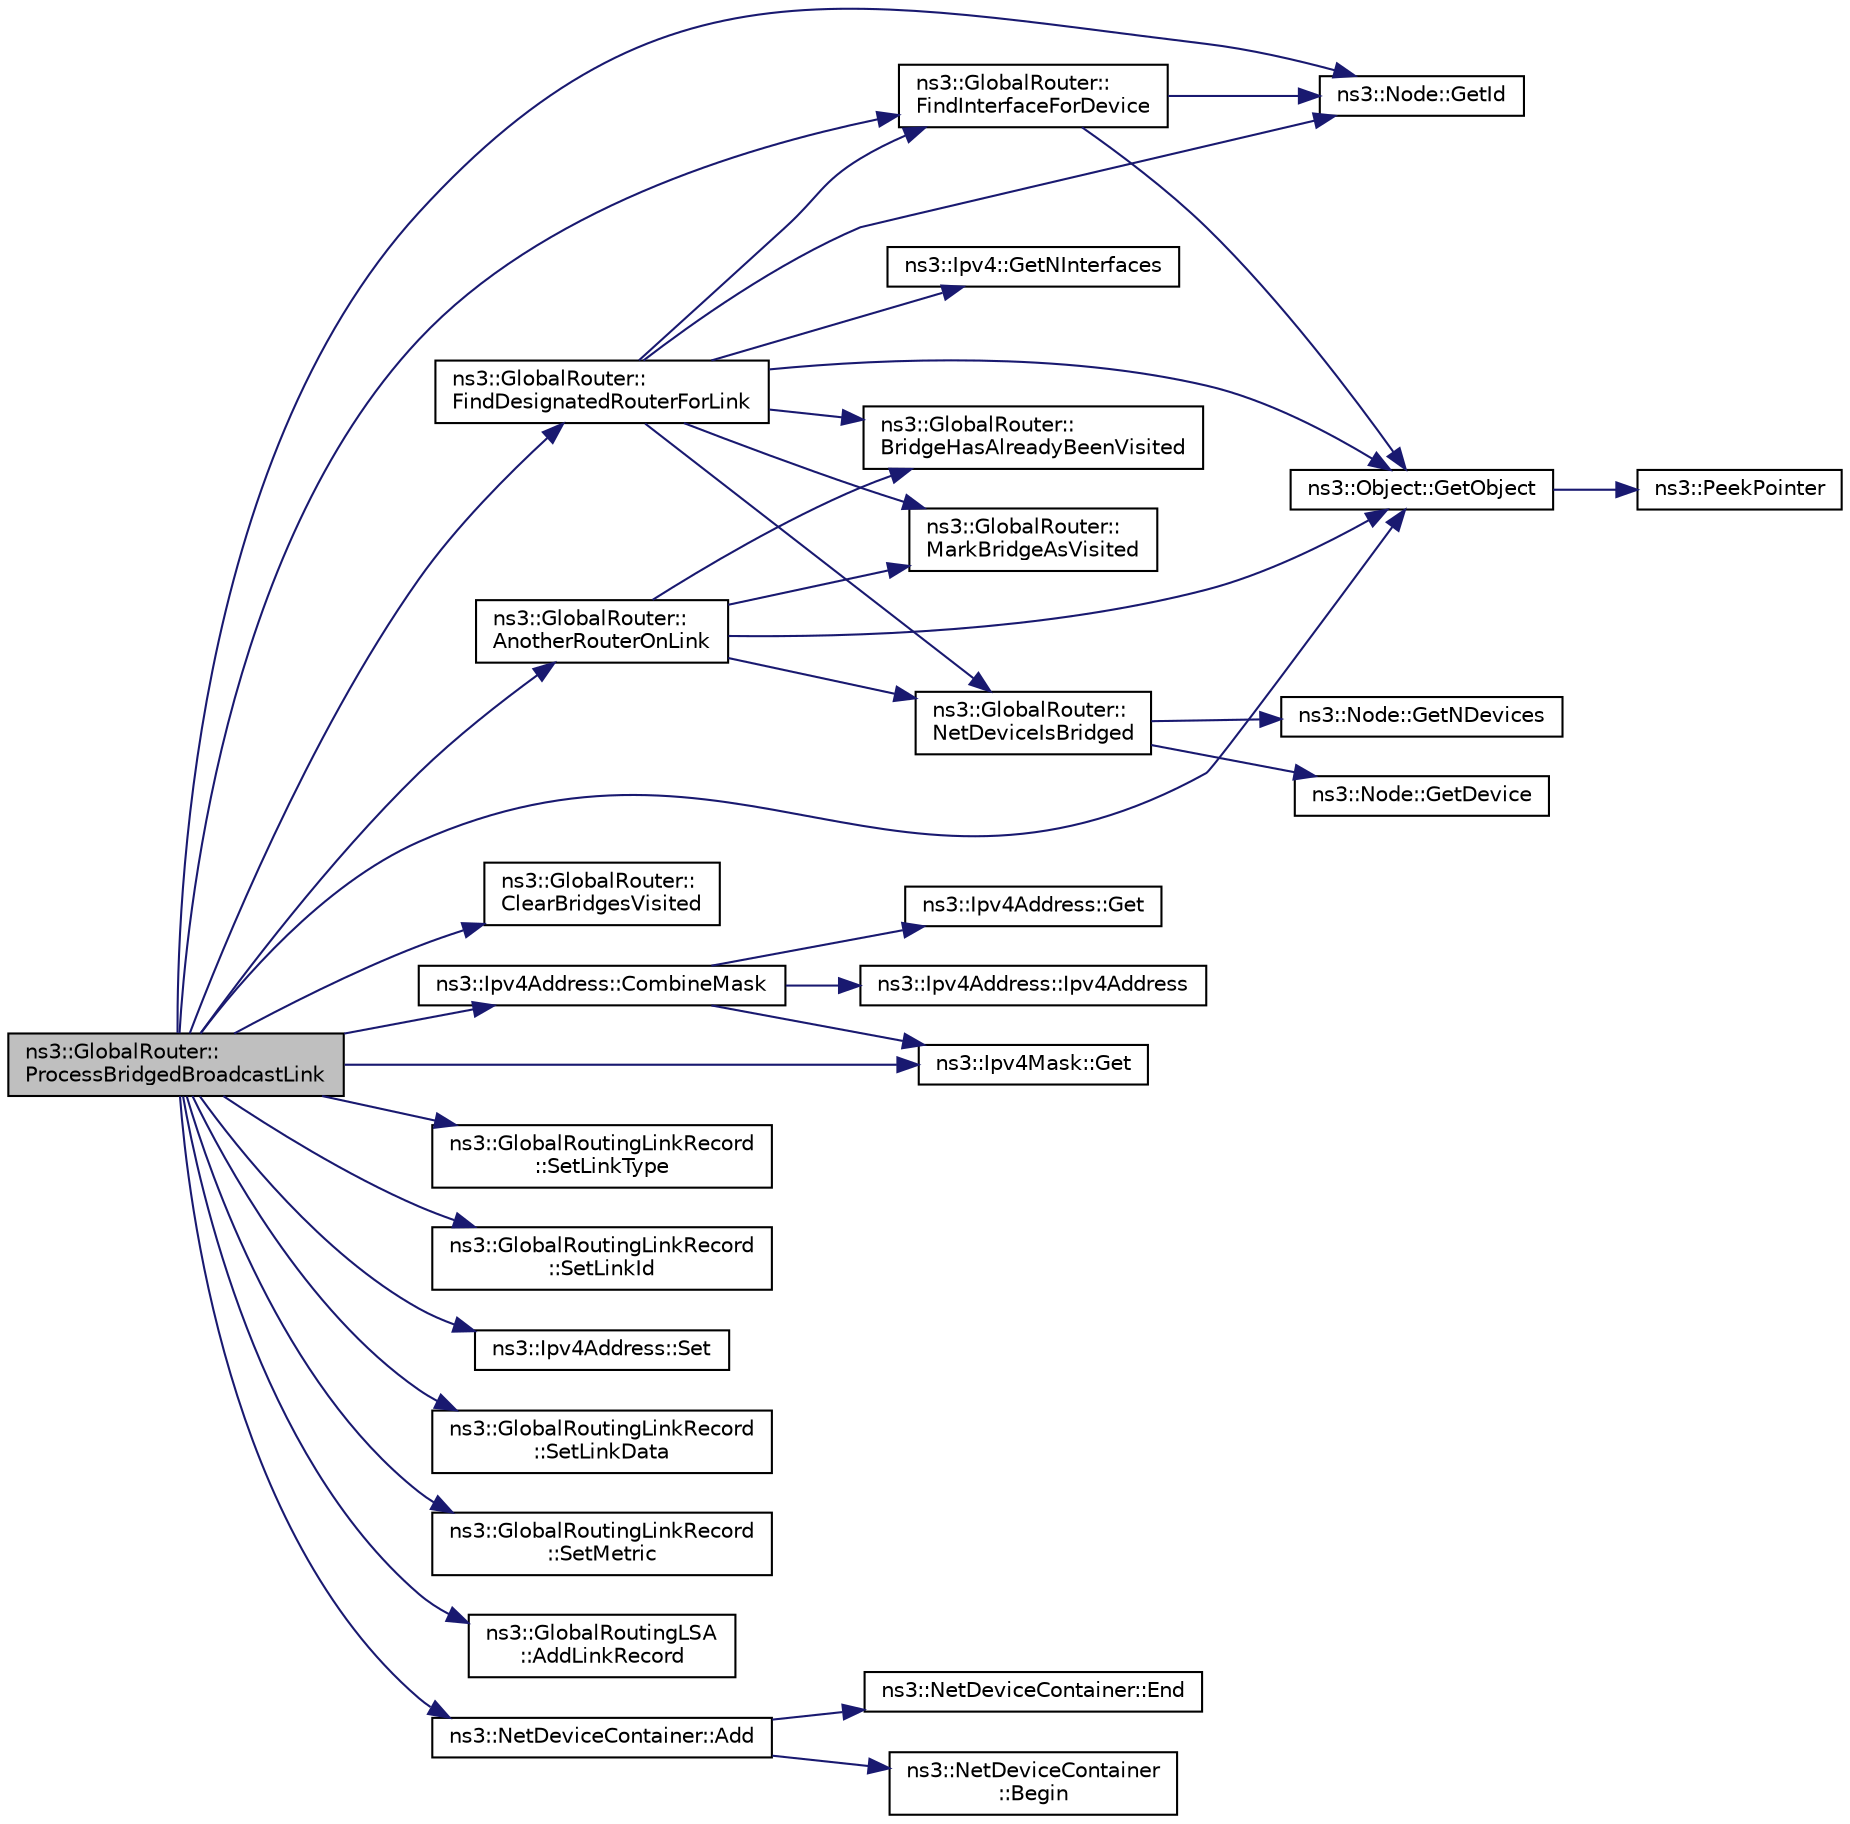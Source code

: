 digraph "ns3::GlobalRouter::ProcessBridgedBroadcastLink"
{
  edge [fontname="Helvetica",fontsize="10",labelfontname="Helvetica",labelfontsize="10"];
  node [fontname="Helvetica",fontsize="10",shape=record];
  rankdir="LR";
  Node1 [label="ns3::GlobalRouter::\lProcessBridgedBroadcastLink",height=0.2,width=0.4,color="black", fillcolor="grey75", style="filled", fontcolor="black"];
  Node1 -> Node2 [color="midnightblue",fontsize="10",style="solid"];
  Node2 [label="ns3::Object::GetObject",height=0.2,width=0.4,color="black", fillcolor="white", style="filled",URL="$d9/d77/classns3_1_1Object.html#a13e18c00017096c8381eb651d5bd0783"];
  Node2 -> Node3 [color="midnightblue",fontsize="10",style="solid"];
  Node3 [label="ns3::PeekPointer",height=0.2,width=0.4,color="black", fillcolor="white", style="filled",URL="$d7/d2e/namespacens3.html#af2a7557fe9afdd98d8f6f8f6e412cf5a"];
  Node1 -> Node4 [color="midnightblue",fontsize="10",style="solid"];
  Node4 [label="ns3::GlobalRouter::\lFindInterfaceForDevice",height=0.2,width=0.4,color="black", fillcolor="white", style="filled",URL="$df/d40/classns3_1_1GlobalRouter.html#a7b30c3c09f93e3f3ac7cfe787b51d127",tooltip="Given a node and a net device, find an IPV4 interface index that corresponds to that net device..."];
  Node4 -> Node5 [color="midnightblue",fontsize="10",style="solid"];
  Node5 [label="ns3::Node::GetId",height=0.2,width=0.4,color="black", fillcolor="white", style="filled",URL="$dd/ded/classns3_1_1Node.html#aaf49b64a843565ce3812326313b370ac"];
  Node4 -> Node2 [color="midnightblue",fontsize="10",style="solid"];
  Node1 -> Node6 [color="midnightblue",fontsize="10",style="solid"];
  Node6 [label="ns3::GlobalRouter::\lClearBridgesVisited",height=0.2,width=0.4,color="black", fillcolor="white", style="filled",URL="$df/d40/classns3_1_1GlobalRouter.html#a2519d9ebeb7425ffe4569c6ed0eaf4cf"];
  Node1 -> Node7 [color="midnightblue",fontsize="10",style="solid"];
  Node7 [label="ns3::GlobalRouter::\lAnotherRouterOnLink",height=0.2,width=0.4,color="black", fillcolor="white", style="filled",URL="$df/d40/classns3_1_1GlobalRouter.html#ae2af74f394b3b8de4daad7000fb0b9f7",tooltip="Checks for the presence of another router on the NetDevice. "];
  Node7 -> Node8 [color="midnightblue",fontsize="10",style="solid"];
  Node8 [label="ns3::GlobalRouter::\lNetDeviceIsBridged",height=0.2,width=0.4,color="black", fillcolor="white", style="filled",URL="$df/d40/classns3_1_1GlobalRouter.html#ad330b65439cd1be39799b52df948f98b",tooltip="Decide whether or not a given net device is being bridged by a BridgeNetDevice. "];
  Node8 -> Node9 [color="midnightblue",fontsize="10",style="solid"];
  Node9 [label="ns3::Node::GetNDevices",height=0.2,width=0.4,color="black", fillcolor="white", style="filled",URL="$dd/ded/classns3_1_1Node.html#a531554d2241ba4fa1cd74e3360be6bce"];
  Node8 -> Node10 [color="midnightblue",fontsize="10",style="solid"];
  Node10 [label="ns3::Node::GetDevice",height=0.2,width=0.4,color="black", fillcolor="white", style="filled",URL="$dd/ded/classns3_1_1Node.html#a5918dfd24ef632efc9a83a5f6561c76e",tooltip="Retrieve the index-th NetDevice associated to this node. "];
  Node7 -> Node11 [color="midnightblue",fontsize="10",style="solid"];
  Node11 [label="ns3::GlobalRouter::\lBridgeHasAlreadyBeenVisited",height=0.2,width=0.4,color="black", fillcolor="white", style="filled",URL="$df/d40/classns3_1_1GlobalRouter.html#ab358e6c36f04f05c42a4ca2c472c3179"];
  Node7 -> Node12 [color="midnightblue",fontsize="10",style="solid"];
  Node12 [label="ns3::GlobalRouter::\lMarkBridgeAsVisited",height=0.2,width=0.4,color="black", fillcolor="white", style="filled",URL="$df/d40/classns3_1_1GlobalRouter.html#a27297efb3e69712604932d5275ab2abb"];
  Node7 -> Node2 [color="midnightblue",fontsize="10",style="solid"];
  Node1 -> Node13 [color="midnightblue",fontsize="10",style="solid"];
  Node13 [label="ns3::GlobalRouter::\lFindDesignatedRouterForLink",height=0.2,width=0.4,color="black", fillcolor="white", style="filled",URL="$df/d40/classns3_1_1GlobalRouter.html#ab562e4407394674ef8502b3ab1d051d6",tooltip="Finds a designated router. "];
  Node13 -> Node5 [color="midnightblue",fontsize="10",style="solid"];
  Node13 -> Node8 [color="midnightblue",fontsize="10",style="solid"];
  Node13 -> Node2 [color="midnightblue",fontsize="10",style="solid"];
  Node13 -> Node14 [color="midnightblue",fontsize="10",style="solid"];
  Node14 [label="ns3::Ipv4::GetNInterfaces",height=0.2,width=0.4,color="black", fillcolor="white", style="filled",URL="$d1/d64/classns3_1_1Ipv4.html#ae761207b8bb5414a47e9d5954ca1f1ed"];
  Node13 -> Node4 [color="midnightblue",fontsize="10",style="solid"];
  Node13 -> Node11 [color="midnightblue",fontsize="10",style="solid"];
  Node13 -> Node12 [color="midnightblue",fontsize="10",style="solid"];
  Node1 -> Node15 [color="midnightblue",fontsize="10",style="solid"];
  Node15 [label="ns3::Ipv4Address::CombineMask",height=0.2,width=0.4,color="black", fillcolor="white", style="filled",URL="$de/d55/classns3_1_1Ipv4Address.html#abc9bf1629800f0809d97dfd8b5c38bc7",tooltip="Combine this address with a network mask. "];
  Node15 -> Node16 [color="midnightblue",fontsize="10",style="solid"];
  Node16 [label="ns3::Ipv4Address::Ipv4Address",height=0.2,width=0.4,color="black", fillcolor="white", style="filled",URL="$de/d55/classns3_1_1Ipv4Address.html#aaabb51dd481f4b6908afd72affc49b20"];
  Node15 -> Node17 [color="midnightblue",fontsize="10",style="solid"];
  Node17 [label="ns3::Ipv4Address::Get",height=0.2,width=0.4,color="black", fillcolor="white", style="filled",URL="$de/d55/classns3_1_1Ipv4Address.html#ae65810a69898982e927b83660d3bc4d8"];
  Node15 -> Node18 [color="midnightblue",fontsize="10",style="solid"];
  Node18 [label="ns3::Ipv4Mask::Get",height=0.2,width=0.4,color="black", fillcolor="white", style="filled",URL="$d5/df8/classns3_1_1Ipv4Mask.html#ac557d10d9807bbc022ed64e2b929b2db"];
  Node1 -> Node19 [color="midnightblue",fontsize="10",style="solid"];
  Node19 [label="ns3::GlobalRoutingLinkRecord\l::SetLinkType",height=0.2,width=0.4,color="black", fillcolor="white", style="filled",URL="$da/d4e/classns3_1_1GlobalRoutingLinkRecord.html#af848628baf0e27699d057d06114a01f6",tooltip="Set the Link Type field of the Global Routing Link Record. "];
  Node1 -> Node20 [color="midnightblue",fontsize="10",style="solid"];
  Node20 [label="ns3::GlobalRoutingLinkRecord\l::SetLinkId",height=0.2,width=0.4,color="black", fillcolor="white", style="filled",URL="$da/d4e/classns3_1_1GlobalRoutingLinkRecord.html#a479e71adaa550c4d9d2e100edb642651",tooltip="Set the Link ID field of the Global Routing Link Record. "];
  Node1 -> Node21 [color="midnightblue",fontsize="10",style="solid"];
  Node21 [label="ns3::Ipv4Address::Set",height=0.2,width=0.4,color="black", fillcolor="white", style="filled",URL="$de/d55/classns3_1_1Ipv4Address.html#a7204982c2906b7df3f73739ca472dacb"];
  Node1 -> Node18 [color="midnightblue",fontsize="10",style="solid"];
  Node1 -> Node22 [color="midnightblue",fontsize="10",style="solid"];
  Node22 [label="ns3::GlobalRoutingLinkRecord\l::SetLinkData",height=0.2,width=0.4,color="black", fillcolor="white", style="filled",URL="$da/d4e/classns3_1_1GlobalRoutingLinkRecord.html#a8d5328f737fc9b8a744a5cd2d0cc6434",tooltip="Set the Link Data field of the Global Routing Link Record. "];
  Node1 -> Node23 [color="midnightblue",fontsize="10",style="solid"];
  Node23 [label="ns3::GlobalRoutingLinkRecord\l::SetMetric",height=0.2,width=0.4,color="black", fillcolor="white", style="filled",URL="$da/d4e/classns3_1_1GlobalRoutingLinkRecord.html#a336b65b7fee309ef50ccfd962d4c04e8",tooltip="Set the Metric Data field of the Global Routing Link Record. "];
  Node1 -> Node24 [color="midnightblue",fontsize="10",style="solid"];
  Node24 [label="ns3::GlobalRoutingLSA\l::AddLinkRecord",height=0.2,width=0.4,color="black", fillcolor="white", style="filled",URL="$dc/dd1/classns3_1_1GlobalRoutingLSA.html#a2b2bdf9b121a61fe793c88ab216f4fb9",tooltip="Add a given Global Routing Link Record to the LSA. "];
  Node1 -> Node25 [color="midnightblue",fontsize="10",style="solid"];
  Node25 [label="ns3::NetDeviceContainer::Add",height=0.2,width=0.4,color="black", fillcolor="white", style="filled",URL="$d9/d94/classns3_1_1NetDeviceContainer.html#a7ca8bc1d7ec00fd4fcc63869987fbda5",tooltip="Append the contents of another NetDeviceContainer to the end of this container. "];
  Node25 -> Node26 [color="midnightblue",fontsize="10",style="solid"];
  Node26 [label="ns3::NetDeviceContainer\l::Begin",height=0.2,width=0.4,color="black", fillcolor="white", style="filled",URL="$d9/d94/classns3_1_1NetDeviceContainer.html#ad5aac47677fe7277e232bdec5b48a8fc",tooltip="Get an iterator which refers to the first NetDevice in the container. "];
  Node25 -> Node27 [color="midnightblue",fontsize="10",style="solid"];
  Node27 [label="ns3::NetDeviceContainer::End",height=0.2,width=0.4,color="black", fillcolor="white", style="filled",URL="$d9/d94/classns3_1_1NetDeviceContainer.html#a8af596b06daf9613da60b4379861d770",tooltip="Get an iterator which indicates past-the-last NetDevice in the container. "];
  Node1 -> Node5 [color="midnightblue",fontsize="10",style="solid"];
}

